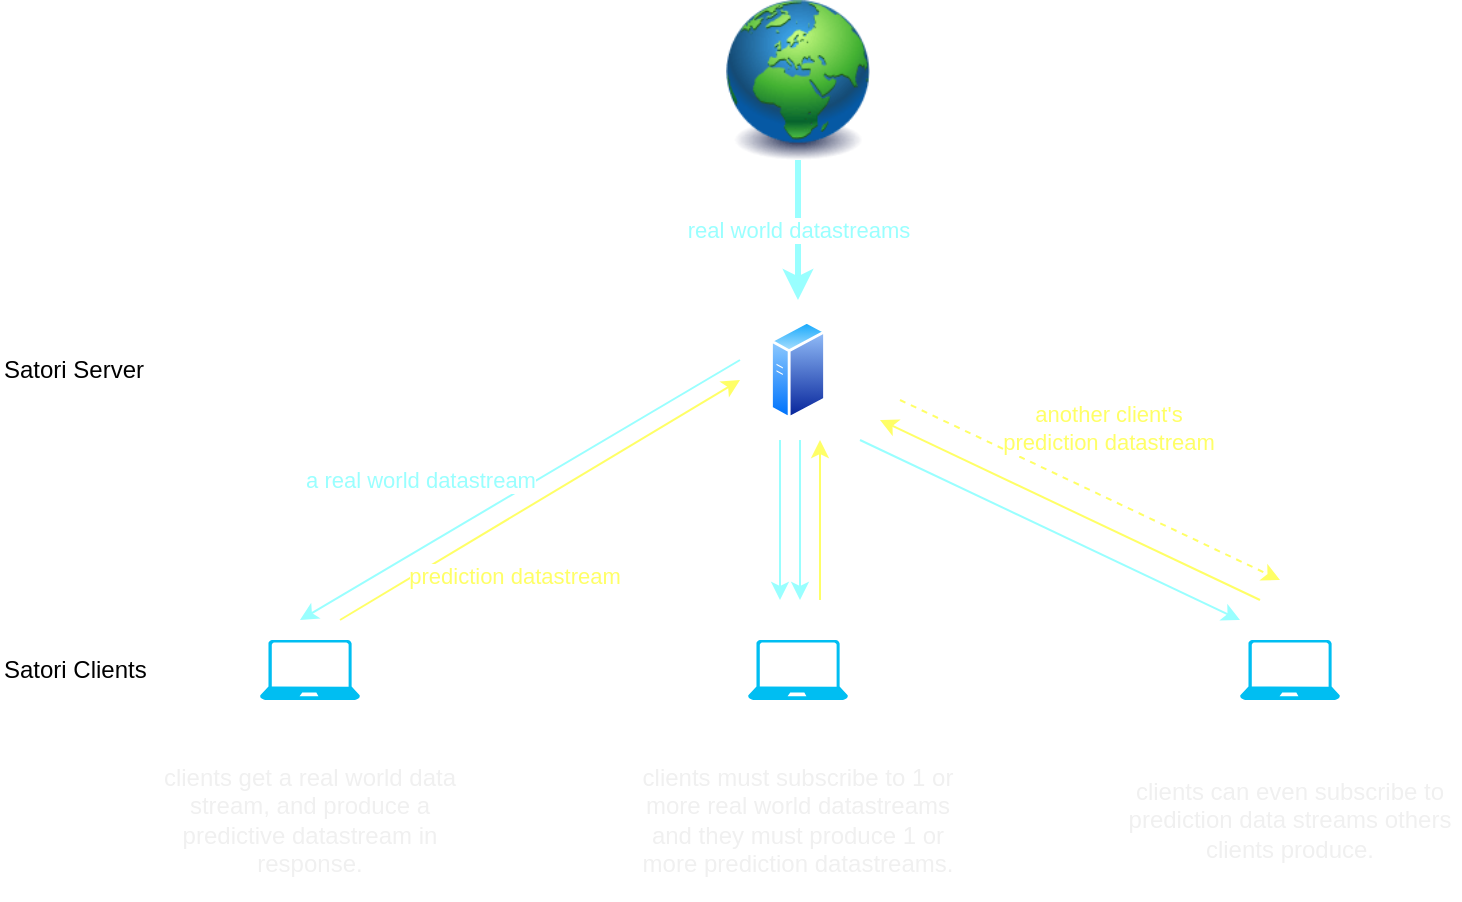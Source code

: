 <mxfile>
    <diagram id="Se05nf2CHEH3pDzjqqNH" name="Page-1">
        <mxGraphModel dx="1561" dy="435" grid="0" gridSize="10" guides="1" tooltips="1" connect="1" arrows="1" fold="1" page="1" pageScale="1" pageWidth="850" pageHeight="1100" math="0" shadow="0">
            <root>
                <mxCell id="0"/>
                <mxCell id="1" parent="0"/>
                <mxCell id="3" value="" style="verticalLabelPosition=bottom;html=1;verticalAlign=top;align=center;strokeColor=none;fillColor=#00BEF2;shape=mxgraph.azure.laptop;pointerEvents=1;" parent="1" vertex="1">
                    <mxGeometry x="170" y="370" width="50" height="30" as="geometry"/>
                </mxCell>
                <mxCell id="4" value="" style="verticalLabelPosition=bottom;html=1;verticalAlign=top;align=center;strokeColor=none;fillColor=#00BEF2;shape=mxgraph.azure.laptop;pointerEvents=1;" parent="1" vertex="1">
                    <mxGeometry x="414" y="370" width="50" height="30" as="geometry"/>
                </mxCell>
                <mxCell id="5" value="" style="verticalLabelPosition=bottom;html=1;verticalAlign=top;align=center;strokeColor=none;fillColor=#00BEF2;shape=mxgraph.azure.laptop;pointerEvents=1;" parent="1" vertex="1">
                    <mxGeometry x="660" y="370" width="50" height="30" as="geometry"/>
                </mxCell>
                <mxCell id="6" value="" style="aspect=fixed;perimeter=ellipsePerimeter;html=1;align=center;shadow=0;dashed=0;spacingTop=3;image;image=img/lib/active_directory/generic_server.svg;" parent="1" vertex="1">
                    <mxGeometry x="425" y="210" width="28.0" height="50" as="geometry"/>
                </mxCell>
                <mxCell id="7" value="Satori Clients" style="text;html=1;strokeColor=none;fillColor=none;align=left;verticalAlign=middle;whiteSpace=wrap;rounded=0;" parent="1" vertex="1">
                    <mxGeometry x="40" y="370" width="90" height="30" as="geometry"/>
                </mxCell>
                <mxCell id="8" value="Satori Server" style="text;html=1;strokeColor=none;fillColor=none;align=left;verticalAlign=middle;whiteSpace=wrap;rounded=0;" parent="1" vertex="1">
                    <mxGeometry x="40" y="220" width="90" height="30" as="geometry"/>
                </mxCell>
                <mxCell id="9" value="real world datastreams" style="endArrow=classic;html=1;exitX=0.5;exitY=1;exitDx=0;exitDy=0;fontColor=#99FFFF;strokeColor=#99FFFF;strokeWidth=3;" parent="1" source="10" edge="1">
                    <mxGeometry width="50" height="50" relative="1" as="geometry">
                        <mxPoint x="615" y="170" as="sourcePoint"/>
                        <mxPoint x="439" y="200" as="targetPoint"/>
                    </mxGeometry>
                </mxCell>
                <mxCell id="10" value="" style="image;html=1;image=img/lib/clip_art/general/Earth_globe_128x128.png" parent="1" vertex="1">
                    <mxGeometry x="399" y="50" width="80" height="80" as="geometry"/>
                </mxCell>
                <mxCell id="11" value="" style="endArrow=classic;html=1;fontColor=#99FFFF;strokeColor=#99FFFF;strokeWidth=1;" parent="1" edge="1">
                    <mxGeometry width="50" height="50" relative="1" as="geometry">
                        <mxPoint x="470" y="270" as="sourcePoint"/>
                        <mxPoint x="660" y="360" as="targetPoint"/>
                    </mxGeometry>
                </mxCell>
                <mxCell id="12" value="" style="endArrow=classic;html=1;fontColor=#99FFFF;strokeColor=#99FFFF;strokeWidth=1;" parent="1" edge="1">
                    <mxGeometry width="50" height="50" relative="1" as="geometry">
                        <mxPoint x="440" y="270" as="sourcePoint"/>
                        <mxPoint x="440" y="350" as="targetPoint"/>
                    </mxGeometry>
                </mxCell>
                <mxCell id="13" value="a real world datastream" style="endArrow=classic;html=1;fontColor=#99FFFF;strokeColor=#99FFFF;strokeWidth=1;" parent="1" edge="1">
                    <mxGeometry x="0.317" y="-30" width="50" height="50" relative="1" as="geometry">
                        <mxPoint x="410" y="230" as="sourcePoint"/>
                        <mxPoint x="190" y="360" as="targetPoint"/>
                        <mxPoint as="offset"/>
                    </mxGeometry>
                </mxCell>
                <mxCell id="14" value="prediction datastream" style="endArrow=classic;html=1;fontColor=#FFFF66;strokeColor=#FFFF66;strokeWidth=1;" parent="1" edge="1">
                    <mxGeometry x="-0.267" y="-26" width="50" height="50" relative="1" as="geometry">
                        <mxPoint x="210" y="360" as="sourcePoint"/>
                        <mxPoint x="410" y="240" as="targetPoint"/>
                        <mxPoint as="offset"/>
                    </mxGeometry>
                </mxCell>
                <mxCell id="15" value="" style="endArrow=classic;html=1;fontColor=#CDEB8B;strokeColor=#FFFF66;strokeWidth=1;" parent="1" edge="1">
                    <mxGeometry width="50" height="50" relative="1" as="geometry">
                        <mxPoint x="450" y="350" as="sourcePoint"/>
                        <mxPoint x="450" y="270" as="targetPoint"/>
                    </mxGeometry>
                </mxCell>
                <mxCell id="16" value="" style="endArrow=classic;html=1;fontColor=#CDEB8B;strokeColor=#FFFF66;strokeWidth=1;" parent="1" edge="1">
                    <mxGeometry width="50" height="50" relative="1" as="geometry">
                        <mxPoint x="670" y="350" as="sourcePoint"/>
                        <mxPoint x="480" y="260" as="targetPoint"/>
                    </mxGeometry>
                </mxCell>
                <mxCell id="17" value="another client's&lt;br&gt;prediction datastream" style="endArrow=classic;html=1;fontColor=#FFFF66;strokeColor=#FFFF66;strokeWidth=1;dashed=1;" parent="1" edge="1">
                    <mxGeometry x="-0.038" y="32" width="50" height="50" relative="1" as="geometry">
                        <mxPoint x="490" y="250" as="sourcePoint"/>
                        <mxPoint x="680" y="340" as="targetPoint"/>
                        <mxPoint x="-1" as="offset"/>
                    </mxGeometry>
                </mxCell>
                <mxCell id="18" value="" style="endArrow=classic;html=1;fontColor=#99FFFF;strokeColor=#99FFFF;strokeWidth=1;" parent="1" edge="1">
                    <mxGeometry width="50" height="50" relative="1" as="geometry">
                        <mxPoint x="430" y="270" as="sourcePoint"/>
                        <mxPoint x="430" y="350" as="targetPoint"/>
                    </mxGeometry>
                </mxCell>
                <mxCell id="19" value="clients get a real world data stream, and produce a predictive datastream in response." style="text;html=1;strokeColor=none;fillColor=none;align=center;verticalAlign=middle;whiteSpace=wrap;rounded=0;fontColor=#F0F0F0;" parent="1" vertex="1">
                    <mxGeometry x="110" y="420" width="170" height="80" as="geometry"/>
                </mxCell>
                <mxCell id="20" value="clients must subscribe to 1 or more real world datastreams and they must produce 1 or more prediction datastreams." style="text;html=1;strokeColor=none;fillColor=none;align=center;verticalAlign=middle;whiteSpace=wrap;rounded=0;fontColor=#F0F0F0;" parent="1" vertex="1">
                    <mxGeometry x="354" y="420" width="170" height="80" as="geometry"/>
                </mxCell>
                <mxCell id="21" value="clients can even subscribe to prediction data streams others clients produce." style="text;html=1;strokeColor=none;fillColor=none;align=center;verticalAlign=middle;whiteSpace=wrap;rounded=0;fontColor=#F0F0F0;" parent="1" vertex="1">
                    <mxGeometry x="600" y="420" width="170" height="80" as="geometry"/>
                </mxCell>
            </root>
        </mxGraphModel>
    </diagram>
</mxfile>